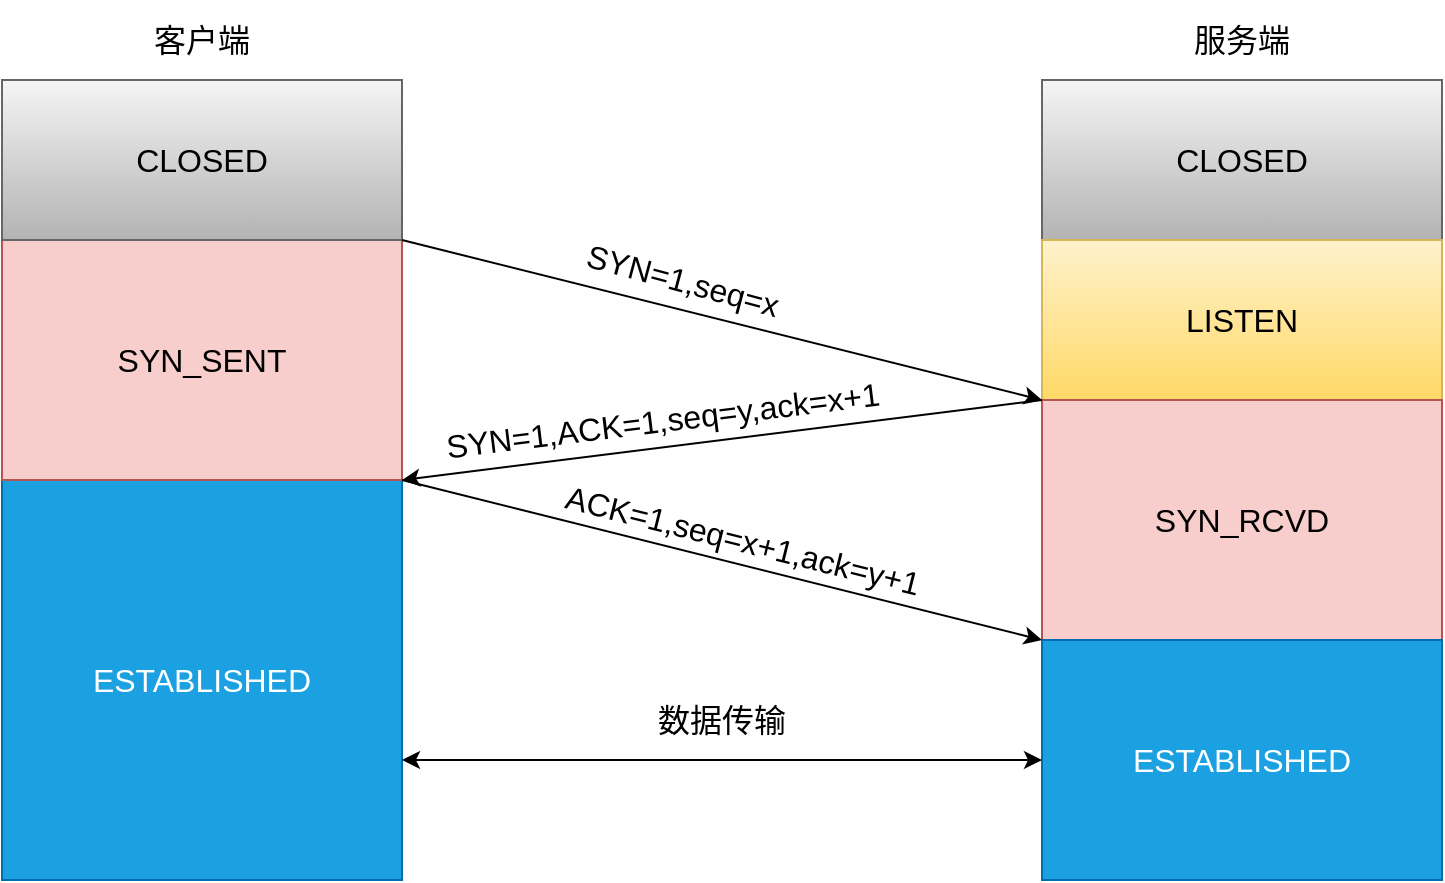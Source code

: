 <mxfile version="14.4.3" type="device"><diagram id="rMaJIPRJQhbXpdnEgPc3" name="第 1 页"><mxGraphModel dx="2839" dy="1854" grid="1" gridSize="10" guides="1" tooltips="1" connect="1" arrows="1" fold="1" page="1" pageScale="1" pageWidth="827" pageHeight="1169" math="0" shadow="0"><root><mxCell id="0"/><mxCell id="1" parent="0"/><mxCell id="cc1lONSdS3rAcD-OH-al-2" value="ESTABLISHED" style="text;html=1;strokeColor=#006EAF;fillColor=#1ba1e2;align=center;verticalAlign=middle;whiteSpace=wrap;rounded=0;labelBackgroundColor=none;fontSize=16;fontColor=#ffffff;" vertex="1" parent="1"><mxGeometry x="-840" y="-680" width="200" height="200" as="geometry"/></mxCell><mxCell id="cc1lONSdS3rAcD-OH-al-36" value="SYN_SENT" style="text;html=1;strokeColor=#b85450;fillColor=#f8cecc;align=center;verticalAlign=middle;whiteSpace=wrap;rounded=0;labelBackgroundColor=none;fontSize=16;" vertex="1" parent="1"><mxGeometry x="-840" y="-800" width="200" height="120" as="geometry"/></mxCell><mxCell id="cc1lONSdS3rAcD-OH-al-37" value="CLOSED" style="text;html=1;strokeColor=#666666;fillColor=#f5f5f5;align=center;verticalAlign=middle;whiteSpace=wrap;rounded=0;labelBackgroundColor=none;fontSize=16;gradientColor=#b3b3b3;" vertex="1" parent="1"><mxGeometry x="-840" y="-880" width="200" height="80" as="geometry"/></mxCell><mxCell id="cc1lONSdS3rAcD-OH-al-38" value="CLOSED" style="text;html=1;strokeColor=#666666;fillColor=#f5f5f5;align=center;verticalAlign=middle;whiteSpace=wrap;rounded=0;labelBackgroundColor=none;fontSize=16;gradientColor=#b3b3b3;" vertex="1" parent="1"><mxGeometry x="-320" y="-880" width="200" height="80" as="geometry"/></mxCell><mxCell id="cc1lONSdS3rAcD-OH-al-39" value="LISTEN" style="text;html=1;strokeColor=#d6b656;fillColor=#fff2cc;align=center;verticalAlign=middle;whiteSpace=wrap;rounded=0;labelBackgroundColor=none;fontSize=16;gradientColor=#ffd966;" vertex="1" parent="1"><mxGeometry x="-320" y="-800" width="200" height="80" as="geometry"/></mxCell><mxCell id="cc1lONSdS3rAcD-OH-al-40" value="SYN_RCVD" style="text;html=1;strokeColor=#b85450;fillColor=#f8cecc;align=center;verticalAlign=middle;whiteSpace=wrap;rounded=0;labelBackgroundColor=none;fontSize=16;" vertex="1" parent="1"><mxGeometry x="-320" y="-720" width="200" height="120" as="geometry"/></mxCell><mxCell id="cc1lONSdS3rAcD-OH-al-41" value="ESTABLISHED" style="text;html=1;strokeColor=#006EAF;fillColor=#1ba1e2;align=center;verticalAlign=middle;whiteSpace=wrap;rounded=0;labelBackgroundColor=none;fontSize=16;fontColor=#ffffff;" vertex="1" parent="1"><mxGeometry x="-320" y="-600" width="200" height="120" as="geometry"/></mxCell><mxCell id="cc1lONSdS3rAcD-OH-al-42" value="" style="endArrow=classic;html=1;entryX=0;entryY=0;entryDx=0;entryDy=0;exitX=1;exitY=1;exitDx=0;exitDy=0;" edge="1" parent="1" source="cc1lONSdS3rAcD-OH-al-37"><mxGeometry relative="1" as="geometry"><mxPoint x="-560" y="-800" as="sourcePoint"/><mxPoint x="-320" y="-720" as="targetPoint"/></mxGeometry></mxCell><mxCell id="cc1lONSdS3rAcD-OH-al-43" value="&lt;font style=&quot;font-size: 16px&quot;&gt;SYN=1,seq=x&lt;/font&gt;" style="edgeLabel;resizable=0;html=1;align=center;verticalAlign=middle;rotation=15;" connectable="0" vertex="1" parent="cc1lONSdS3rAcD-OH-al-42"><mxGeometry relative="1" as="geometry"><mxPoint x="-20.21" y="-20.05" as="offset"/></mxGeometry></mxCell><mxCell id="cc1lONSdS3rAcD-OH-al-45" value="" style="endArrow=classic;html=1;exitX=0;exitY=0;exitDx=0;exitDy=0;entryX=1;entryY=1;entryDx=0;entryDy=0;" edge="1" parent="1" source="cc1lONSdS3rAcD-OH-al-40" target="cc1lONSdS3rAcD-OH-al-36"><mxGeometry relative="1" as="geometry"><mxPoint x="-550" y="-790" as="sourcePoint"/><mxPoint x="-540" y="-680" as="targetPoint"/></mxGeometry></mxCell><mxCell id="cc1lONSdS3rAcD-OH-al-46" value="&lt;font style=&quot;font-size: 16px&quot;&gt;SYN=1,ACK=1,seq=y,ack=x+1&lt;/font&gt;" style="edgeLabel;resizable=0;html=1;align=center;verticalAlign=middle;rotation=353;" connectable="0" vertex="1" parent="cc1lONSdS3rAcD-OH-al-45"><mxGeometry relative="1" as="geometry"><mxPoint x="-30.1" y="-9.99" as="offset"/></mxGeometry></mxCell><mxCell id="cc1lONSdS3rAcD-OH-al-47" value="" style="endArrow=classic;html=1;entryX=0;entryY=0;entryDx=0;entryDy=0;exitX=1;exitY=1;exitDx=0;exitDy=0;" edge="1" parent="1"><mxGeometry relative="1" as="geometry"><mxPoint x="-640" y="-680" as="sourcePoint"/><mxPoint x="-320" y="-600" as="targetPoint"/></mxGeometry></mxCell><mxCell id="cc1lONSdS3rAcD-OH-al-48" value="&lt;font style=&quot;font-size: 16px&quot;&gt;ACK=1,seq=x+1,ack=y+1&lt;/font&gt;" style="edgeLabel;resizable=0;html=1;align=center;verticalAlign=middle;rotation=14;" connectable="0" vertex="1" parent="cc1lONSdS3rAcD-OH-al-47"><mxGeometry relative="1" as="geometry"><mxPoint x="9.79" y="-10.05" as="offset"/></mxGeometry></mxCell><mxCell id="cc1lONSdS3rAcD-OH-al-49" value="" style="endArrow=classic;startArrow=classic;html=1;entryX=0;entryY=0.5;entryDx=0;entryDy=0;" edge="1" parent="1" target="cc1lONSdS3rAcD-OH-al-41"><mxGeometry width="50" height="50" relative="1" as="geometry"><mxPoint x="-640" y="-540" as="sourcePoint"/><mxPoint x="-590" y="-590" as="targetPoint"/></mxGeometry></mxCell><mxCell id="cc1lONSdS3rAcD-OH-al-50" value="&lt;span style=&quot;font-size: 16px&quot;&gt;数据传输&lt;/span&gt;" style="text;html=1;strokeColor=none;fillColor=none;align=center;verticalAlign=middle;whiteSpace=wrap;rounded=0;" vertex="1" parent="1"><mxGeometry x="-520" y="-580" width="80" height="40" as="geometry"/></mxCell><mxCell id="cc1lONSdS3rAcD-OH-al-51" value="&lt;span style=&quot;font-size: 16px&quot;&gt;客户端&lt;/span&gt;" style="text;html=1;strokeColor=none;fillColor=none;align=center;verticalAlign=middle;whiteSpace=wrap;rounded=0;" vertex="1" parent="1"><mxGeometry x="-780" y="-920" width="80" height="40" as="geometry"/></mxCell><mxCell id="cc1lONSdS3rAcD-OH-al-52" value="&lt;span style=&quot;font-size: 16px&quot;&gt;服务端&lt;/span&gt;" style="text;html=1;strokeColor=none;fillColor=none;align=center;verticalAlign=middle;whiteSpace=wrap;rounded=0;" vertex="1" parent="1"><mxGeometry x="-260" y="-920" width="80" height="40" as="geometry"/></mxCell></root></mxGraphModel></diagram></mxfile>